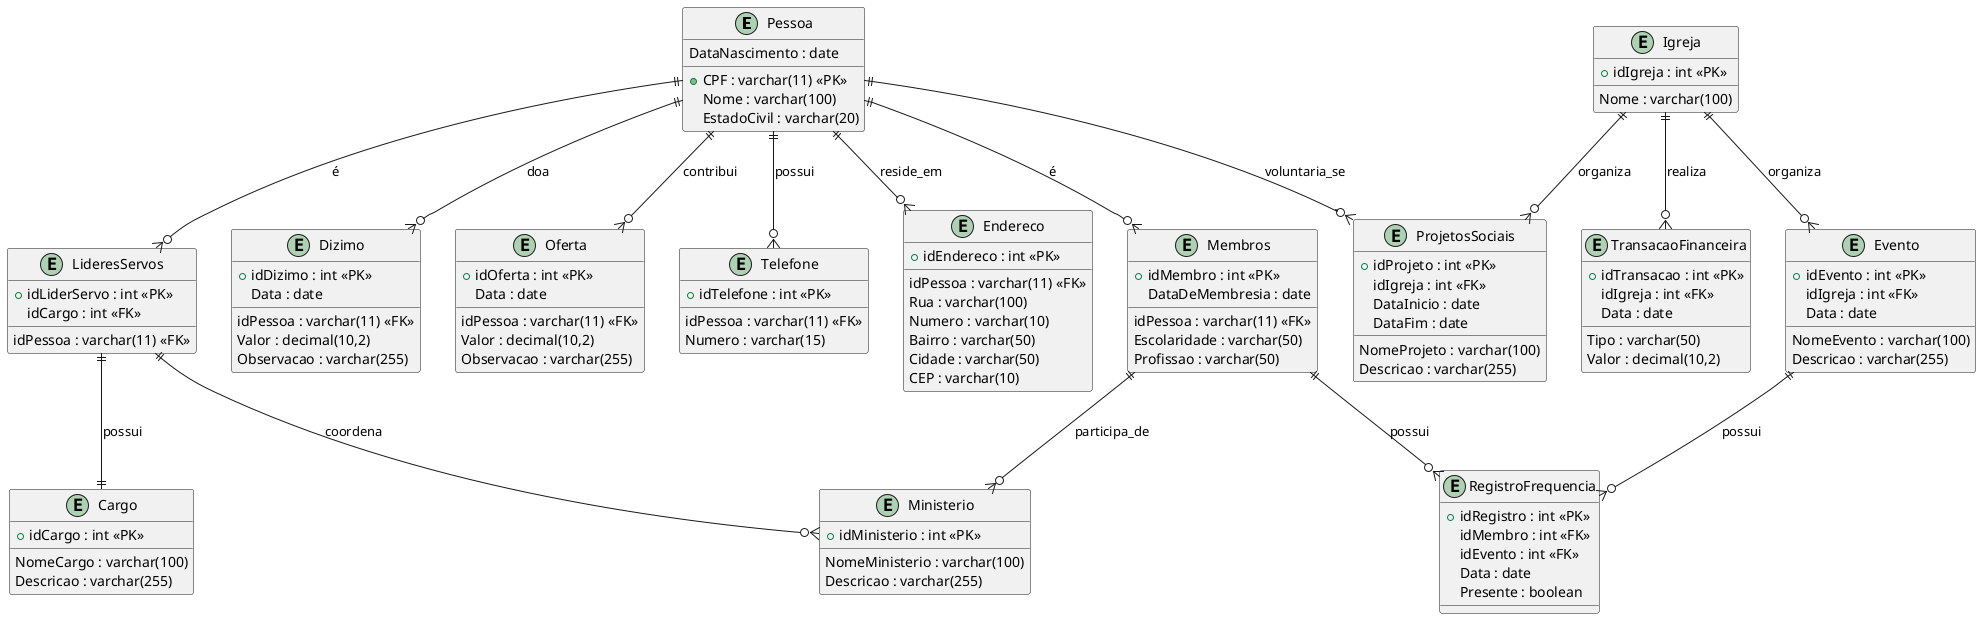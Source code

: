 @startuml

entity Pessoa {
  +CPF : varchar(11) <<PK>>
  Nome : varchar(100)
  DataNascimento : date
  EstadoCivil : varchar(20)
}

entity Telefone {
  +idTelefone : int <<PK>>
  idPessoa : varchar(11) <<FK>>
  Numero : varchar(15)
}

entity Endereco {
  +idEndereco : int <<PK>>
  idPessoa : varchar(11) <<FK>>
  Rua : varchar(100)
  Numero : varchar(10)
  Bairro : varchar(50)
  Cidade : varchar(50)
  CEP : varchar(10)
}

entity Membros {
  +idMembro : int <<PK>>
  idPessoa : varchar(11) <<FK>>
  DataDeMembresia : date
  Escolaridade : varchar(50)
  Profissao : varchar(50)
}

entity LideresServos {
  +idLiderServo : int <<PK>>
  idPessoa : varchar(11) <<FK>>
  idCargo : int <<FK>>
}

entity Igreja {
  +idIgreja : int <<PK>>
  Nome : varchar(100)
}

entity TransacaoFinanceira {
  +idTransacao : int <<PK>>
  idIgreja : int <<FK>>
  Tipo : varchar(50)
  Valor : decimal(10,2)
  Data : date
}

entity Evento {
  +idEvento : int <<PK>>
  idIgreja : int <<FK>>
  NomeEvento : varchar(100)
  Data : date
  Descricao : varchar(255)
}

entity RegistroFrequencia {
  +idRegistro : int <<PK>>
  idMembro : int <<FK>>
  idEvento : int <<FK>>
  Data : date
  Presente : boolean
}

entity Dizimo {
  +idDizimo : int <<PK>>
  idPessoa : varchar(11) <<FK>>
  Valor : decimal(10,2)
  Data : date
  Observacao : varchar(255)
}

entity Oferta {
  +idOferta : int <<PK>>
  idPessoa : varchar(11) <<FK>>
  Valor : decimal(10,2)
  Data : date
  Observacao : varchar(255)
}

entity Ministerio {
  +idMinisterio : int <<PK>>
  NomeMinisterio : varchar(100)
  Descricao : varchar(255)
}

entity Cargo {
  +idCargo : int <<PK>>
  NomeCargo : varchar(100)
  Descricao : varchar(255)
}

entity ProjetosSociais {
  +idProjeto : int <<PK>>
  idIgreja : int <<FK>>
  NomeProjeto : varchar(100)
  Descricao : varchar(255)
  DataInicio : date
  DataFim : date
}

Pessoa ||--o{ Telefone : possui
Pessoa ||--o{ Endereco : reside_em
Pessoa ||--o{ Membros : é
Pessoa ||--o{ LideresServos : é
LideresServos ||--|| Cargo : possui
Igreja ||--o{ TransacaoFinanceira : realiza
Igreja ||--o{ Evento : organiza
Membros ||--o{ RegistroFrequencia : possui
Evento ||--o{ RegistroFrequencia : possui
Pessoa ||--o{ Dizimo : doa
Pessoa ||--o{ Oferta : contribui
LideresServos ||--o{ Ministerio : coordena
Membros ||--o{ Ministerio : participa_de
Igreja ||--o{ ProjetosSociais : organiza
Pessoa ||--o{ ProjetosSociais : voluntaria_se

@enduml
